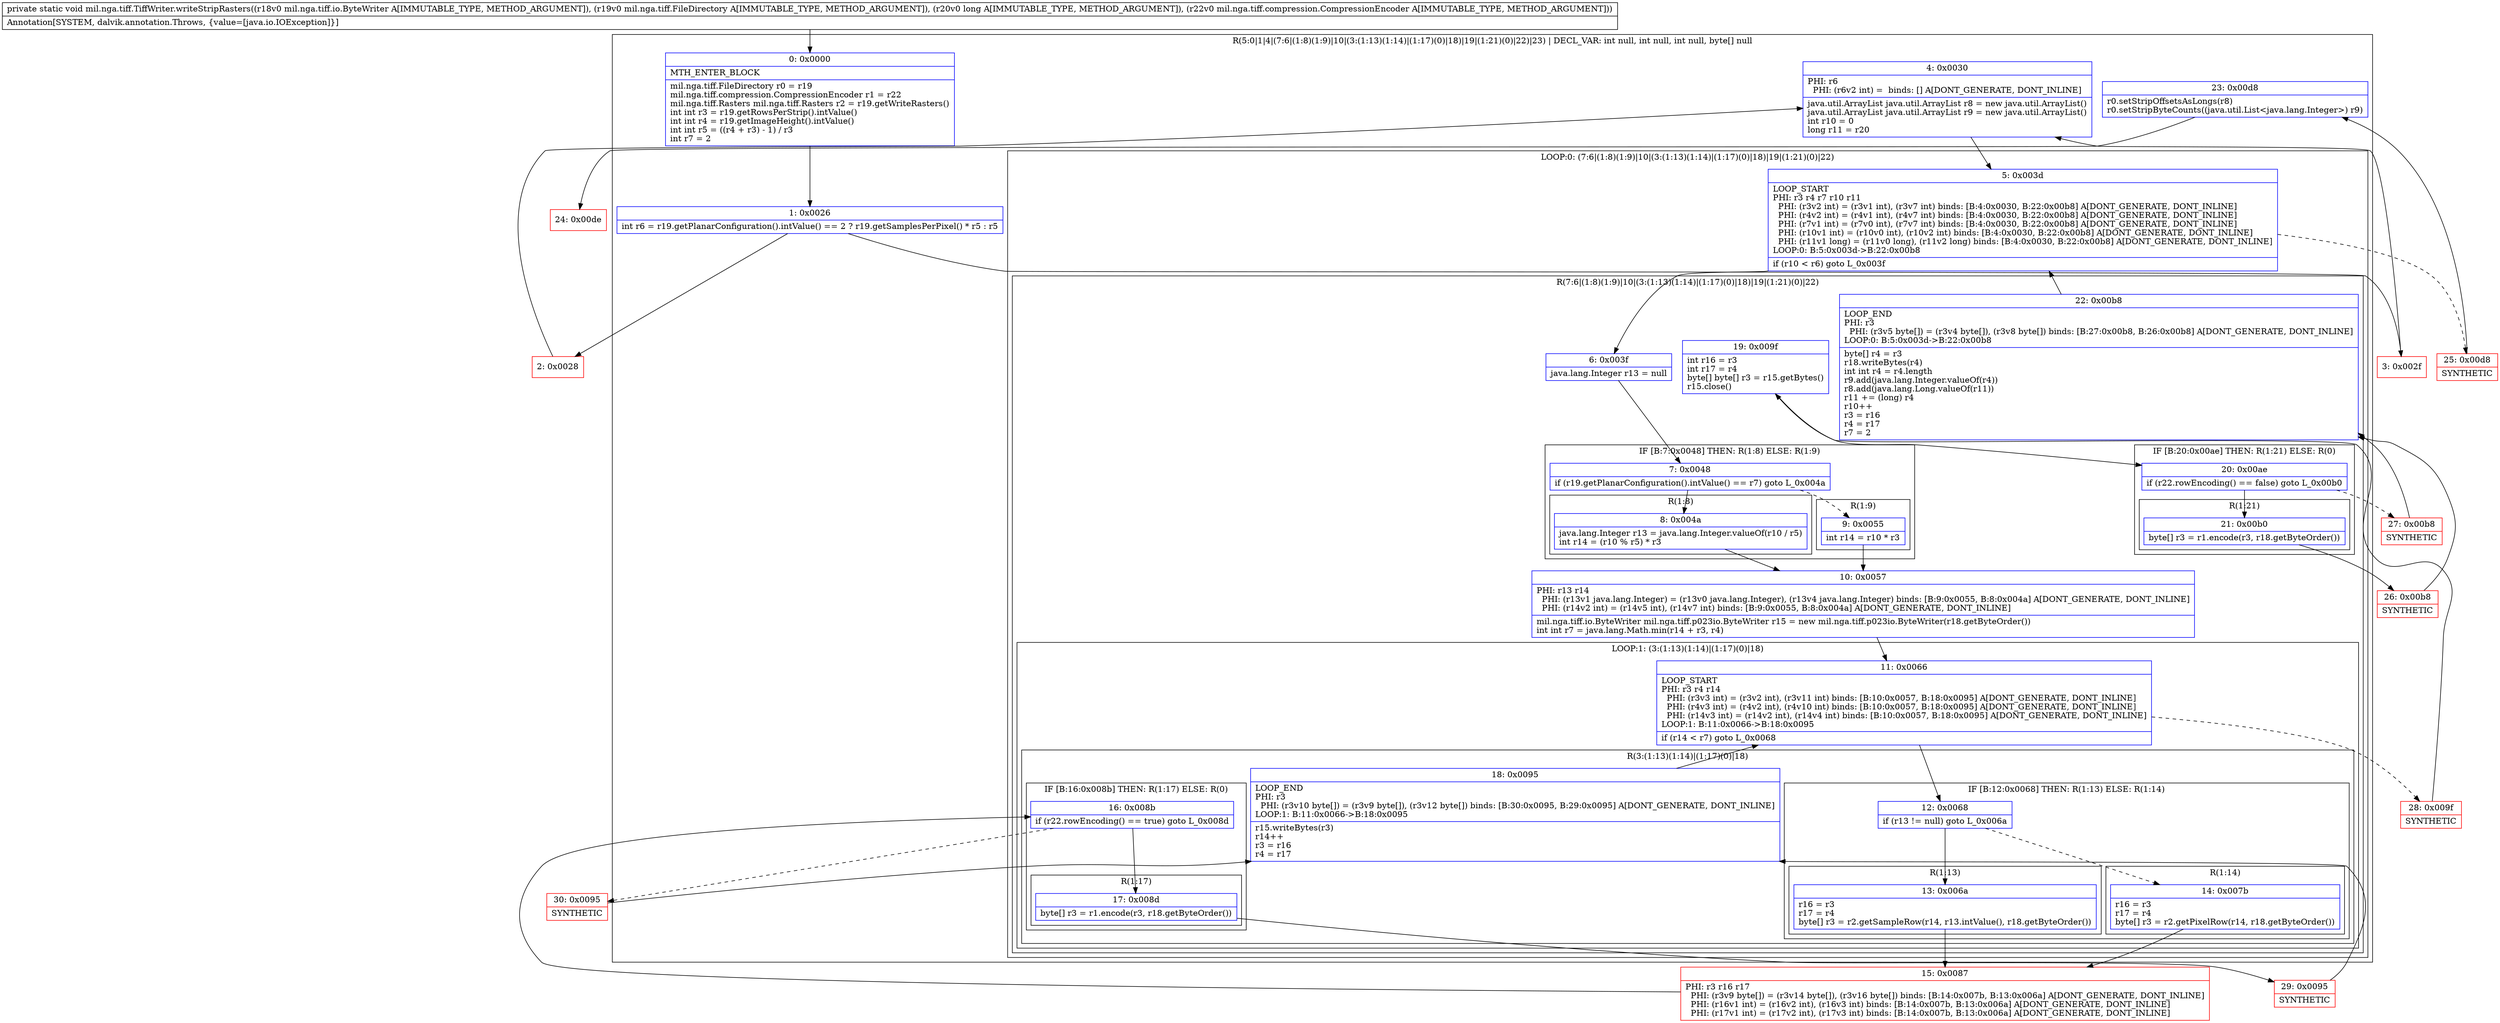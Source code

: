 digraph "CFG formil.nga.tiff.TiffWriter.writeStripRasters(Lmil\/nga\/tiff\/io\/ByteWriter;Lmil\/nga\/tiff\/FileDirectory;JLmil\/nga\/tiff\/compression\/CompressionEncoder;)V" {
subgraph cluster_Region_1963385013 {
label = "R(5:0|1|4|(7:6|(1:8)(1:9)|10|(3:(1:13)(1:14)|(1:17)(0)|18)|19|(1:21)(0)|22)|23) | DECL_VAR: int null, int null, int null, byte[] null\l";
node [shape=record,color=blue];
Node_0 [shape=record,label="{0\:\ 0x0000|MTH_ENTER_BLOCK\l|mil.nga.tiff.FileDirectory r0 = r19\lmil.nga.tiff.compression.CompressionEncoder r1 = r22\lmil.nga.tiff.Rasters mil.nga.tiff.Rasters r2 = r19.getWriteRasters()\lint int r3 = r19.getRowsPerStrip().intValue()\lint int r4 = r19.getImageHeight().intValue()\lint int r5 = ((r4 + r3) \- 1) \/ r3\lint r7 = 2\l}"];
Node_1 [shape=record,label="{1\:\ 0x0026|int r6 = r19.getPlanarConfiguration().intValue() == 2 ? r19.getSamplesPerPixel() * r5 : r5\l}"];
Node_4 [shape=record,label="{4\:\ 0x0030|PHI: r6 \l  PHI: (r6v2 int) =  binds: [] A[DONT_GENERATE, DONT_INLINE]\l|java.util.ArrayList java.util.ArrayList r8 = new java.util.ArrayList()\ljava.util.ArrayList java.util.ArrayList r9 = new java.util.ArrayList()\lint r10 = 0\llong r11 = r20\l}"];
subgraph cluster_LoopRegion_1591632653 {
label = "LOOP:0: (7:6|(1:8)(1:9)|10|(3:(1:13)(1:14)|(1:17)(0)|18)|19|(1:21)(0)|22)";
node [shape=record,color=blue];
Node_5 [shape=record,label="{5\:\ 0x003d|LOOP_START\lPHI: r3 r4 r7 r10 r11 \l  PHI: (r3v2 int) = (r3v1 int), (r3v7 int) binds: [B:4:0x0030, B:22:0x00b8] A[DONT_GENERATE, DONT_INLINE]\l  PHI: (r4v2 int) = (r4v1 int), (r4v7 int) binds: [B:4:0x0030, B:22:0x00b8] A[DONT_GENERATE, DONT_INLINE]\l  PHI: (r7v1 int) = (r7v0 int), (r7v7 int) binds: [B:4:0x0030, B:22:0x00b8] A[DONT_GENERATE, DONT_INLINE]\l  PHI: (r10v1 int) = (r10v0 int), (r10v2 int) binds: [B:4:0x0030, B:22:0x00b8] A[DONT_GENERATE, DONT_INLINE]\l  PHI: (r11v1 long) = (r11v0 long), (r11v2 long) binds: [B:4:0x0030, B:22:0x00b8] A[DONT_GENERATE, DONT_INLINE]\lLOOP:0: B:5:0x003d\-\>B:22:0x00b8\l|if (r10 \< r6) goto L_0x003f\l}"];
subgraph cluster_Region_303694848 {
label = "R(7:6|(1:8)(1:9)|10|(3:(1:13)(1:14)|(1:17)(0)|18)|19|(1:21)(0)|22)";
node [shape=record,color=blue];
Node_6 [shape=record,label="{6\:\ 0x003f|java.lang.Integer r13 = null\l}"];
subgraph cluster_IfRegion_640496317 {
label = "IF [B:7:0x0048] THEN: R(1:8) ELSE: R(1:9)";
node [shape=record,color=blue];
Node_7 [shape=record,label="{7\:\ 0x0048|if (r19.getPlanarConfiguration().intValue() == r7) goto L_0x004a\l}"];
subgraph cluster_Region_1207859274 {
label = "R(1:8)";
node [shape=record,color=blue];
Node_8 [shape=record,label="{8\:\ 0x004a|java.lang.Integer r13 = java.lang.Integer.valueOf(r10 \/ r5)\lint r14 = (r10 % r5) * r3\l}"];
}
subgraph cluster_Region_1683296307 {
label = "R(1:9)";
node [shape=record,color=blue];
Node_9 [shape=record,label="{9\:\ 0x0055|int r14 = r10 * r3\l}"];
}
}
Node_10 [shape=record,label="{10\:\ 0x0057|PHI: r13 r14 \l  PHI: (r13v1 java.lang.Integer) = (r13v0 java.lang.Integer), (r13v4 java.lang.Integer) binds: [B:9:0x0055, B:8:0x004a] A[DONT_GENERATE, DONT_INLINE]\l  PHI: (r14v2 int) = (r14v5 int), (r14v7 int) binds: [B:9:0x0055, B:8:0x004a] A[DONT_GENERATE, DONT_INLINE]\l|mil.nga.tiff.io.ByteWriter mil.nga.tiff.p023io.ByteWriter r15 = new mil.nga.tiff.p023io.ByteWriter(r18.getByteOrder())\lint int r7 = java.lang.Math.min(r14 + r3, r4)\l}"];
subgraph cluster_LoopRegion_642657621 {
label = "LOOP:1: (3:(1:13)(1:14)|(1:17)(0)|18)";
node [shape=record,color=blue];
Node_11 [shape=record,label="{11\:\ 0x0066|LOOP_START\lPHI: r3 r4 r14 \l  PHI: (r3v3 int) = (r3v2 int), (r3v11 int) binds: [B:10:0x0057, B:18:0x0095] A[DONT_GENERATE, DONT_INLINE]\l  PHI: (r4v3 int) = (r4v2 int), (r4v10 int) binds: [B:10:0x0057, B:18:0x0095] A[DONT_GENERATE, DONT_INLINE]\l  PHI: (r14v3 int) = (r14v2 int), (r14v4 int) binds: [B:10:0x0057, B:18:0x0095] A[DONT_GENERATE, DONT_INLINE]\lLOOP:1: B:11:0x0066\-\>B:18:0x0095\l|if (r14 \< r7) goto L_0x0068\l}"];
subgraph cluster_Region_750425659 {
label = "R(3:(1:13)(1:14)|(1:17)(0)|18)";
node [shape=record,color=blue];
subgraph cluster_IfRegion_1792441524 {
label = "IF [B:12:0x0068] THEN: R(1:13) ELSE: R(1:14)";
node [shape=record,color=blue];
Node_12 [shape=record,label="{12\:\ 0x0068|if (r13 != null) goto L_0x006a\l}"];
subgraph cluster_Region_956978338 {
label = "R(1:13)";
node [shape=record,color=blue];
Node_13 [shape=record,label="{13\:\ 0x006a|r16 = r3\lr17 = r4\lbyte[] r3 = r2.getSampleRow(r14, r13.intValue(), r18.getByteOrder())\l}"];
}
subgraph cluster_Region_2076903550 {
label = "R(1:14)";
node [shape=record,color=blue];
Node_14 [shape=record,label="{14\:\ 0x007b|r16 = r3\lr17 = r4\lbyte[] r3 = r2.getPixelRow(r14, r18.getByteOrder())\l}"];
}
}
subgraph cluster_IfRegion_1589398551 {
label = "IF [B:16:0x008b] THEN: R(1:17) ELSE: R(0)";
node [shape=record,color=blue];
Node_16 [shape=record,label="{16\:\ 0x008b|if (r22.rowEncoding() == true) goto L_0x008d\l}"];
subgraph cluster_Region_1742854972 {
label = "R(1:17)";
node [shape=record,color=blue];
Node_17 [shape=record,label="{17\:\ 0x008d|byte[] r3 = r1.encode(r3, r18.getByteOrder())\l}"];
}
subgraph cluster_Region_526280808 {
label = "R(0)";
node [shape=record,color=blue];
}
}
Node_18 [shape=record,label="{18\:\ 0x0095|LOOP_END\lPHI: r3 \l  PHI: (r3v10 byte[]) = (r3v9 byte[]), (r3v12 byte[]) binds: [B:30:0x0095, B:29:0x0095] A[DONT_GENERATE, DONT_INLINE]\lLOOP:1: B:11:0x0066\-\>B:18:0x0095\l|r15.writeBytes(r3)\lr14++\lr3 = r16\lr4 = r17\l}"];
}
}
Node_19 [shape=record,label="{19\:\ 0x009f|int r16 = r3\lint r17 = r4\lbyte[] byte[] r3 = r15.getBytes()\lr15.close()\l}"];
subgraph cluster_IfRegion_1208891438 {
label = "IF [B:20:0x00ae] THEN: R(1:21) ELSE: R(0)";
node [shape=record,color=blue];
Node_20 [shape=record,label="{20\:\ 0x00ae|if (r22.rowEncoding() == false) goto L_0x00b0\l}"];
subgraph cluster_Region_1936305894 {
label = "R(1:21)";
node [shape=record,color=blue];
Node_21 [shape=record,label="{21\:\ 0x00b0|byte[] r3 = r1.encode(r3, r18.getByteOrder())\l}"];
}
subgraph cluster_Region_1813489510 {
label = "R(0)";
node [shape=record,color=blue];
}
}
Node_22 [shape=record,label="{22\:\ 0x00b8|LOOP_END\lPHI: r3 \l  PHI: (r3v5 byte[]) = (r3v4 byte[]), (r3v8 byte[]) binds: [B:27:0x00b8, B:26:0x00b8] A[DONT_GENERATE, DONT_INLINE]\lLOOP:0: B:5:0x003d\-\>B:22:0x00b8\l|byte[] r4 = r3\lr18.writeBytes(r4)\lint int r4 = r4.length\lr9.add(java.lang.Integer.valueOf(r4))\lr8.add(java.lang.Long.valueOf(r11))\lr11 += (long) r4\lr10++\lr3 = r16\lr4 = r17\lr7 = 2\l}"];
}
}
Node_23 [shape=record,label="{23\:\ 0x00d8|r0.setStripOffsetsAsLongs(r8)\lr0.setStripByteCounts((java.util.List\<java.lang.Integer\>) r9)\l}"];
}
Node_2 [shape=record,color=red,label="{2\:\ 0x0028}"];
Node_3 [shape=record,color=red,label="{3\:\ 0x002f}"];
Node_15 [shape=record,color=red,label="{15\:\ 0x0087|PHI: r3 r16 r17 \l  PHI: (r3v9 byte[]) = (r3v14 byte[]), (r3v16 byte[]) binds: [B:14:0x007b, B:13:0x006a] A[DONT_GENERATE, DONT_INLINE]\l  PHI: (r16v1 int) = (r16v2 int), (r16v3 int) binds: [B:14:0x007b, B:13:0x006a] A[DONT_GENERATE, DONT_INLINE]\l  PHI: (r17v1 int) = (r17v2 int), (r17v3 int) binds: [B:14:0x007b, B:13:0x006a] A[DONT_GENERATE, DONT_INLINE]\l}"];
Node_24 [shape=record,color=red,label="{24\:\ 0x00de}"];
Node_25 [shape=record,color=red,label="{25\:\ 0x00d8|SYNTHETIC\l}"];
Node_26 [shape=record,color=red,label="{26\:\ 0x00b8|SYNTHETIC\l}"];
Node_27 [shape=record,color=red,label="{27\:\ 0x00b8|SYNTHETIC\l}"];
Node_28 [shape=record,color=red,label="{28\:\ 0x009f|SYNTHETIC\l}"];
Node_29 [shape=record,color=red,label="{29\:\ 0x0095|SYNTHETIC\l}"];
Node_30 [shape=record,color=red,label="{30\:\ 0x0095|SYNTHETIC\l}"];
MethodNode[shape=record,label="{private static void mil.nga.tiff.TiffWriter.writeStripRasters((r18v0 mil.nga.tiff.io.ByteWriter A[IMMUTABLE_TYPE, METHOD_ARGUMENT]), (r19v0 mil.nga.tiff.FileDirectory A[IMMUTABLE_TYPE, METHOD_ARGUMENT]), (r20v0 long A[IMMUTABLE_TYPE, METHOD_ARGUMENT]), (r22v0 mil.nga.tiff.compression.CompressionEncoder A[IMMUTABLE_TYPE, METHOD_ARGUMENT]))  | Annotation[SYSTEM, dalvik.annotation.Throws, \{value=[java.io.IOException]\}]\l}"];
MethodNode -> Node_0;
Node_0 -> Node_1;
Node_1 -> Node_2;
Node_1 -> Node_3;
Node_4 -> Node_5;
Node_5 -> Node_6;
Node_5 -> Node_25[style=dashed];
Node_6 -> Node_7;
Node_7 -> Node_8;
Node_7 -> Node_9[style=dashed];
Node_8 -> Node_10;
Node_9 -> Node_10;
Node_10 -> Node_11;
Node_11 -> Node_12;
Node_11 -> Node_28[style=dashed];
Node_12 -> Node_13;
Node_12 -> Node_14[style=dashed];
Node_13 -> Node_15;
Node_14 -> Node_15;
Node_16 -> Node_17;
Node_16 -> Node_30[style=dashed];
Node_17 -> Node_29;
Node_18 -> Node_11;
Node_19 -> Node_20;
Node_20 -> Node_21;
Node_20 -> Node_27[style=dashed];
Node_21 -> Node_26;
Node_22 -> Node_5;
Node_23 -> Node_24;
Node_2 -> Node_4;
Node_3 -> Node_4;
Node_15 -> Node_16;
Node_25 -> Node_23;
Node_26 -> Node_22;
Node_27 -> Node_22;
Node_28 -> Node_19;
Node_29 -> Node_18;
Node_30 -> Node_18;
}

